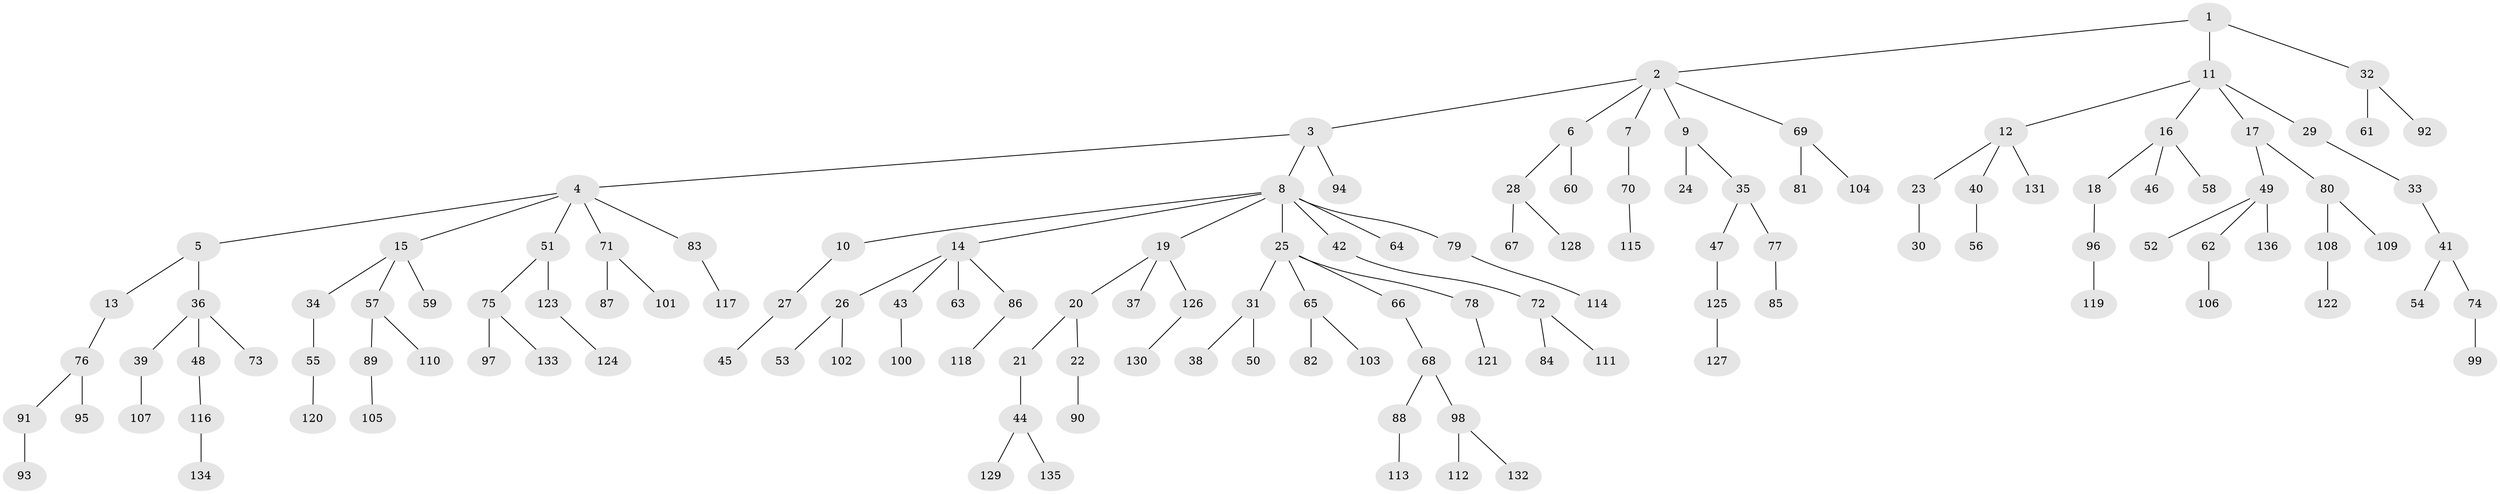 // coarse degree distribution, {7: 0.02197802197802198, 4: 0.054945054945054944, 6: 0.03296703296703297, 3: 0.10989010989010989, 2: 0.21978021978021978, 8: 0.01098901098901099, 1: 0.5494505494505495}
// Generated by graph-tools (version 1.1) at 2025/24/03/03/25 07:24:06]
// undirected, 136 vertices, 135 edges
graph export_dot {
graph [start="1"]
  node [color=gray90,style=filled];
  1;
  2;
  3;
  4;
  5;
  6;
  7;
  8;
  9;
  10;
  11;
  12;
  13;
  14;
  15;
  16;
  17;
  18;
  19;
  20;
  21;
  22;
  23;
  24;
  25;
  26;
  27;
  28;
  29;
  30;
  31;
  32;
  33;
  34;
  35;
  36;
  37;
  38;
  39;
  40;
  41;
  42;
  43;
  44;
  45;
  46;
  47;
  48;
  49;
  50;
  51;
  52;
  53;
  54;
  55;
  56;
  57;
  58;
  59;
  60;
  61;
  62;
  63;
  64;
  65;
  66;
  67;
  68;
  69;
  70;
  71;
  72;
  73;
  74;
  75;
  76;
  77;
  78;
  79;
  80;
  81;
  82;
  83;
  84;
  85;
  86;
  87;
  88;
  89;
  90;
  91;
  92;
  93;
  94;
  95;
  96;
  97;
  98;
  99;
  100;
  101;
  102;
  103;
  104;
  105;
  106;
  107;
  108;
  109;
  110;
  111;
  112;
  113;
  114;
  115;
  116;
  117;
  118;
  119;
  120;
  121;
  122;
  123;
  124;
  125;
  126;
  127;
  128;
  129;
  130;
  131;
  132;
  133;
  134;
  135;
  136;
  1 -- 2;
  1 -- 11;
  1 -- 32;
  2 -- 3;
  2 -- 6;
  2 -- 7;
  2 -- 9;
  2 -- 69;
  3 -- 4;
  3 -- 8;
  3 -- 94;
  4 -- 5;
  4 -- 15;
  4 -- 51;
  4 -- 71;
  4 -- 83;
  5 -- 13;
  5 -- 36;
  6 -- 28;
  6 -- 60;
  7 -- 70;
  8 -- 10;
  8 -- 14;
  8 -- 19;
  8 -- 25;
  8 -- 42;
  8 -- 64;
  8 -- 79;
  9 -- 24;
  9 -- 35;
  10 -- 27;
  11 -- 12;
  11 -- 16;
  11 -- 17;
  11 -- 29;
  12 -- 23;
  12 -- 40;
  12 -- 131;
  13 -- 76;
  14 -- 26;
  14 -- 43;
  14 -- 63;
  14 -- 86;
  15 -- 34;
  15 -- 57;
  15 -- 59;
  16 -- 18;
  16 -- 46;
  16 -- 58;
  17 -- 49;
  17 -- 80;
  18 -- 96;
  19 -- 20;
  19 -- 37;
  19 -- 126;
  20 -- 21;
  20 -- 22;
  21 -- 44;
  22 -- 90;
  23 -- 30;
  25 -- 31;
  25 -- 65;
  25 -- 66;
  25 -- 78;
  26 -- 53;
  26 -- 102;
  27 -- 45;
  28 -- 67;
  28 -- 128;
  29 -- 33;
  31 -- 38;
  31 -- 50;
  32 -- 61;
  32 -- 92;
  33 -- 41;
  34 -- 55;
  35 -- 47;
  35 -- 77;
  36 -- 39;
  36 -- 48;
  36 -- 73;
  39 -- 107;
  40 -- 56;
  41 -- 54;
  41 -- 74;
  42 -- 72;
  43 -- 100;
  44 -- 129;
  44 -- 135;
  47 -- 125;
  48 -- 116;
  49 -- 52;
  49 -- 62;
  49 -- 136;
  51 -- 75;
  51 -- 123;
  55 -- 120;
  57 -- 89;
  57 -- 110;
  62 -- 106;
  65 -- 82;
  65 -- 103;
  66 -- 68;
  68 -- 88;
  68 -- 98;
  69 -- 81;
  69 -- 104;
  70 -- 115;
  71 -- 87;
  71 -- 101;
  72 -- 84;
  72 -- 111;
  74 -- 99;
  75 -- 97;
  75 -- 133;
  76 -- 91;
  76 -- 95;
  77 -- 85;
  78 -- 121;
  79 -- 114;
  80 -- 108;
  80 -- 109;
  83 -- 117;
  86 -- 118;
  88 -- 113;
  89 -- 105;
  91 -- 93;
  96 -- 119;
  98 -- 112;
  98 -- 132;
  108 -- 122;
  116 -- 134;
  123 -- 124;
  125 -- 127;
  126 -- 130;
}
